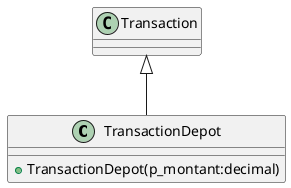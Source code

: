 @startuml
class TransactionDepot {
    + TransactionDepot(p_montant:decimal)
}
Transaction <|-- TransactionDepot
@enduml
